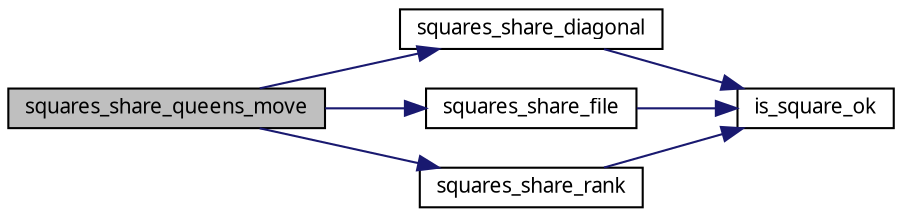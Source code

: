 digraph G
{
  edge [fontname="FreeSans.ttf",fontsize="10",labelfontname="FreeSans.ttf",labelfontsize="10"];
  node [fontname="FreeSans.ttf",fontsize="10",shape=record];
  rankdir=LR;
  Node1 [label="squares_share_queens_move",height=0.2,width=0.4,color="black", fillcolor="grey75", style="filled" fontcolor="black"];
  Node1 -> Node2 [color="midnightblue",fontsize="10",style="solid",fontname="FreeSans.ttf"];
  Node2 [label="squares_share_diagonal",height=0.2,width=0.4,color="black", fillcolor="white", style="filled",URL="$chess_8cpp.html#aabc5afb599f83fd62685f3b80fe426f8"];
  Node2 -> Node3 [color="midnightblue",fontsize="10",style="solid",fontname="FreeSans.ttf"];
  Node3 [label="is_square_ok",height=0.2,width=0.4,color="black", fillcolor="white", style="filled",URL="$chess_8cpp.html#a8e3468f434c2f689409db4e6e4928249"];
  Node1 -> Node4 [color="midnightblue",fontsize="10",style="solid",fontname="FreeSans.ttf"];
  Node4 [label="squares_share_file",height=0.2,width=0.4,color="black", fillcolor="white", style="filled",URL="$chess_8cpp.html#a6d76743623d19c10e088ab15621c15c3"];
  Node4 -> Node3 [color="midnightblue",fontsize="10",style="solid",fontname="FreeSans.ttf"];
  Node1 -> Node5 [color="midnightblue",fontsize="10",style="solid",fontname="FreeSans.ttf"];
  Node5 [label="squares_share_rank",height=0.2,width=0.4,color="black", fillcolor="white", style="filled",URL="$chess_8cpp.html#a9fc24ef7bb5fcae6fa68b3b4483a5c19"];
  Node5 -> Node3 [color="midnightblue",fontsize="10",style="solid",fontname="FreeSans.ttf"];
}
